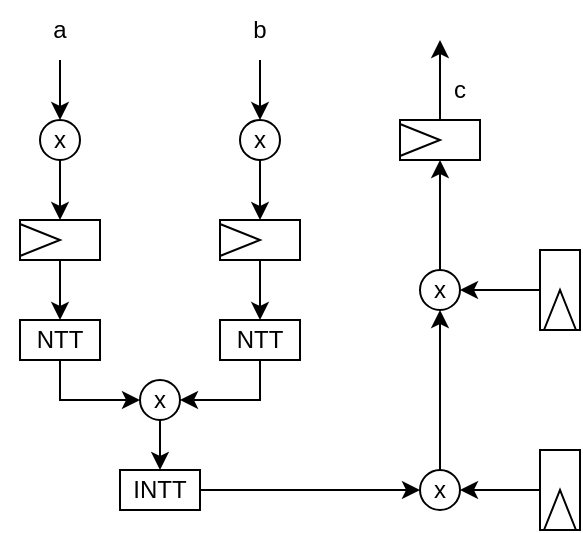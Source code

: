 <mxfile version="17.4.6" type="device" pages="5"><diagram name="Page-1" id="7e0a89b8-554c-2b80-1dc8-d5c74ca68de4"><mxGraphModel dx="1550" dy="834" grid="1" gridSize="10" guides="1" tooltips="1" connect="1" arrows="1" fold="1" page="1" pageScale="1" pageWidth="1100" pageHeight="850" background="none" math="0" shadow="0"><root><mxCell id="0"/><mxCell id="1" parent="0"/><mxCell id="208BE9p86W5LnZ5enTeW-3" value="" style="endArrow=classic;html=1;rounded=0;" edge="1" parent="1" source="208BE9p86W5LnZ5enTeW-47" target="208BE9p86W5LnZ5enTeW-4"><mxGeometry width="50" height="50" relative="1" as="geometry"><mxPoint x="270" y="200" as="sourcePoint"/><mxPoint x="270" y="240" as="targetPoint"/></mxGeometry></mxCell><mxCell id="208BE9p86W5LnZ5enTeW-4" value="x" style="ellipse;whiteSpace=wrap;html=1;aspect=fixed;" vertex="1" parent="1"><mxGeometry x="260" y="230" width="20" height="20" as="geometry"/></mxCell><mxCell id="208BE9p86W5LnZ5enTeW-5" value="" style="endArrow=classic;html=1;rounded=0;exitX=0.5;exitY=1;exitDx=0;exitDy=0;" edge="1" parent="1" source="208BE9p86W5LnZ5enTeW-4" target="208BE9p86W5LnZ5enTeW-12"><mxGeometry width="50" height="50" relative="1" as="geometry"><mxPoint x="520" y="440" as="sourcePoint"/><mxPoint x="270" y="280" as="targetPoint"/></mxGeometry></mxCell><mxCell id="208BE9p86W5LnZ5enTeW-20" style="edgeStyle=orthogonalEdgeStyle;rounded=0;orthogonalLoop=1;jettySize=auto;html=1;exitX=0.5;exitY=1;exitDx=0;exitDy=0;entryX=0;entryY=0.5;entryDx=0;entryDy=0;" edge="1" parent="1" source="208BE9p86W5LnZ5enTeW-6" target="208BE9p86W5LnZ5enTeW-19"><mxGeometry relative="1" as="geometry"/></mxCell><mxCell id="208BE9p86W5LnZ5enTeW-6" value="NTT" style="rounded=0;whiteSpace=wrap;html=1;" vertex="1" parent="1"><mxGeometry x="250" y="330" width="40" height="20" as="geometry"/></mxCell><mxCell id="208BE9p86W5LnZ5enTeW-12" value="" style="verticalLabelPosition=bottom;align=center;outlineConnect=0;dashed=0;html=1;verticalAlign=top;shape=mxgraph.pid.flow_sensors.wedge;rotation=-180;direction=south;" vertex="1" parent="1"><mxGeometry x="250" y="280" width="40" height="20" as="geometry"/></mxCell><mxCell id="208BE9p86W5LnZ5enTeW-17" value="" style="endArrow=classic;html=1;rounded=0;exitX=0;exitY=0.5;exitDx=0;exitDy=0;exitPerimeter=0;entryX=0.5;entryY=0;entryDx=0;entryDy=0;" edge="1" parent="1" source="208BE9p86W5LnZ5enTeW-12" target="208BE9p86W5LnZ5enTeW-6"><mxGeometry width="50" height="50" relative="1" as="geometry"><mxPoint x="520" y="440" as="sourcePoint"/><mxPoint x="570" y="390" as="targetPoint"/></mxGeometry></mxCell><mxCell id="208BE9p86W5LnZ5enTeW-37" value="" style="edgeStyle=orthogonalEdgeStyle;rounded=0;orthogonalLoop=1;jettySize=auto;html=1;" edge="1" parent="1" source="208BE9p86W5LnZ5enTeW-19" target="208BE9p86W5LnZ5enTeW-36"><mxGeometry relative="1" as="geometry"/></mxCell><mxCell id="208BE9p86W5LnZ5enTeW-19" value="x" style="ellipse;whiteSpace=wrap;html=1;aspect=fixed;" vertex="1" parent="1"><mxGeometry x="310" y="360" width="20" height="20" as="geometry"/></mxCell><mxCell id="208BE9p86W5LnZ5enTeW-26" style="edgeStyle=orthogonalEdgeStyle;rounded=0;orthogonalLoop=1;jettySize=auto;html=1;exitX=0.5;exitY=1;exitDx=0;exitDy=0;entryX=1;entryY=0.5;entryDx=0;entryDy=0;entryPerimeter=0;" edge="1" parent="1" source="208BE9p86W5LnZ5enTeW-21" target="208BE9p86W5LnZ5enTeW-25"><mxGeometry relative="1" as="geometry"/></mxCell><mxCell id="208BE9p86W5LnZ5enTeW-21" value="x" style="ellipse;whiteSpace=wrap;html=1;aspect=fixed;" vertex="1" parent="1"><mxGeometry x="360" y="230" width="20" height="20" as="geometry"/></mxCell><mxCell id="208BE9p86W5LnZ5enTeW-31" style="edgeStyle=orthogonalEdgeStyle;rounded=0;orthogonalLoop=1;jettySize=auto;html=1;exitX=0;exitY=0.5;exitDx=0;exitDy=0;exitPerimeter=0;entryX=0.5;entryY=0;entryDx=0;entryDy=0;" edge="1" parent="1" source="208BE9p86W5LnZ5enTeW-25" target="208BE9p86W5LnZ5enTeW-30"><mxGeometry relative="1" as="geometry"/></mxCell><mxCell id="208BE9p86W5LnZ5enTeW-25" value="" style="verticalLabelPosition=bottom;align=center;outlineConnect=0;dashed=0;html=1;verticalAlign=top;shape=mxgraph.pid.flow_sensors.wedge;rotation=-90;" vertex="1" parent="1"><mxGeometry x="360" y="270" width="20" height="40" as="geometry"/></mxCell><mxCell id="208BE9p86W5LnZ5enTeW-32" style="edgeStyle=orthogonalEdgeStyle;rounded=0;orthogonalLoop=1;jettySize=auto;html=1;exitX=0.5;exitY=1;exitDx=0;exitDy=0;entryX=1;entryY=0.5;entryDx=0;entryDy=0;" edge="1" parent="1" source="208BE9p86W5LnZ5enTeW-30" target="208BE9p86W5LnZ5enTeW-19"><mxGeometry relative="1" as="geometry"/></mxCell><mxCell id="208BE9p86W5LnZ5enTeW-30" value="NTT" style="rounded=0;whiteSpace=wrap;html=1;" vertex="1" parent="1"><mxGeometry x="350" y="330" width="40" height="20" as="geometry"/></mxCell><mxCell id="208BE9p86W5LnZ5enTeW-33" value="" style="endArrow=classic;html=1;rounded=0;entryX=0.5;entryY=0;entryDx=0;entryDy=0;" edge="1" parent="1" target="208BE9p86W5LnZ5enTeW-21"><mxGeometry width="50" height="50" relative="1" as="geometry"><mxPoint x="370" y="200" as="sourcePoint"/><mxPoint x="410" y="150" as="targetPoint"/></mxGeometry></mxCell><mxCell id="208BE9p86W5LnZ5enTeW-40" style="edgeStyle=orthogonalEdgeStyle;rounded=0;orthogonalLoop=1;jettySize=auto;html=1;exitX=1;exitY=0.5;exitDx=0;exitDy=0;entryX=0;entryY=0.5;entryDx=0;entryDy=0;" edge="1" parent="1" source="208BE9p86W5LnZ5enTeW-36" target="208BE9p86W5LnZ5enTeW-38"><mxGeometry relative="1" as="geometry"/></mxCell><mxCell id="208BE9p86W5LnZ5enTeW-36" value="INTT" style="whiteSpace=wrap;html=1;" vertex="1" parent="1"><mxGeometry x="300" y="405" width="40" height="20" as="geometry"/></mxCell><mxCell id="208BE9p86W5LnZ5enTeW-42" value="" style="edgeStyle=orthogonalEdgeStyle;rounded=0;orthogonalLoop=1;jettySize=auto;html=1;" edge="1" parent="1" source="208BE9p86W5LnZ5enTeW-38" target="208BE9p86W5LnZ5enTeW-41"><mxGeometry relative="1" as="geometry"/></mxCell><mxCell id="208BE9p86W5LnZ5enTeW-38" value="x" style="ellipse;whiteSpace=wrap;html=1;aspect=fixed;" vertex="1" parent="1"><mxGeometry x="450" y="405" width="20" height="20" as="geometry"/></mxCell><mxCell id="208BE9p86W5LnZ5enTeW-44" style="edgeStyle=orthogonalEdgeStyle;rounded=0;orthogonalLoop=1;jettySize=auto;html=1;exitX=0.5;exitY=0;exitDx=0;exitDy=0;entryX=0;entryY=0.5;entryDx=0;entryDy=0;entryPerimeter=0;" edge="1" parent="1" source="208BE9p86W5LnZ5enTeW-41" target="208BE9p86W5LnZ5enTeW-43"><mxGeometry relative="1" as="geometry"/></mxCell><mxCell id="208BE9p86W5LnZ5enTeW-41" value="x" style="ellipse;whiteSpace=wrap;html=1;aspect=fixed;" vertex="1" parent="1"><mxGeometry x="450" y="305" width="20" height="20" as="geometry"/></mxCell><mxCell id="208BE9p86W5LnZ5enTeW-43" value="" style="verticalLabelPosition=bottom;align=center;outlineConnect=0;dashed=0;html=1;verticalAlign=top;shape=mxgraph.pid.flow_sensors.wedge;rotation=-90;" vertex="1" parent="1"><mxGeometry x="450" y="220" width="20" height="40" as="geometry"/></mxCell><mxCell id="208BE9p86W5LnZ5enTeW-45" value="" style="endArrow=classic;html=1;rounded=0;exitX=1;exitY=0.5;exitDx=0;exitDy=0;exitPerimeter=0;" edge="1" parent="1" source="208BE9p86W5LnZ5enTeW-43"><mxGeometry width="50" height="50" relative="1" as="geometry"><mxPoint x="500" y="440" as="sourcePoint"/><mxPoint x="460" y="190" as="targetPoint"/></mxGeometry></mxCell><mxCell id="208BE9p86W5LnZ5enTeW-46" value="c" style="text;html=1;strokeColor=none;fillColor=none;align=center;verticalAlign=middle;whiteSpace=wrap;rounded=0;" vertex="1" parent="1"><mxGeometry x="440" y="200" width="60" height="30" as="geometry"/></mxCell><mxCell id="208BE9p86W5LnZ5enTeW-47" value="a" style="text;html=1;strokeColor=none;fillColor=none;align=center;verticalAlign=middle;whiteSpace=wrap;rounded=0;" vertex="1" parent="1"><mxGeometry x="240" y="170" width="60" height="30" as="geometry"/></mxCell><mxCell id="208BE9p86W5LnZ5enTeW-48" value="b" style="text;html=1;strokeColor=none;fillColor=none;align=center;verticalAlign=middle;whiteSpace=wrap;rounded=0;" vertex="1" parent="1"><mxGeometry x="340" y="170" width="60" height="30" as="geometry"/></mxCell><mxCell id="208BE9p86W5LnZ5enTeW-52" style="edgeStyle=orthogonalEdgeStyle;rounded=0;orthogonalLoop=1;jettySize=auto;html=1;exitX=1;exitY=0.5;exitDx=0;exitDy=0;exitPerimeter=0;entryX=1;entryY=0.5;entryDx=0;entryDy=0;" edge="1" parent="1" source="208BE9p86W5LnZ5enTeW-49" target="208BE9p86W5LnZ5enTeW-41"><mxGeometry relative="1" as="geometry"/></mxCell><mxCell id="208BE9p86W5LnZ5enTeW-49" value="" style="verticalLabelPosition=bottom;align=center;outlineConnect=0;dashed=0;html=1;verticalAlign=top;shape=mxgraph.pid.flow_sensors.wedge;rotation=-180;" vertex="1" parent="1"><mxGeometry x="510" y="295" width="20" height="40" as="geometry"/></mxCell><mxCell id="208BE9p86W5LnZ5enTeW-51" style="edgeStyle=orthogonalEdgeStyle;rounded=0;orthogonalLoop=1;jettySize=auto;html=1;exitX=1;exitY=0.5;exitDx=0;exitDy=0;exitPerimeter=0;entryX=1;entryY=0.5;entryDx=0;entryDy=0;" edge="1" parent="1" source="208BE9p86W5LnZ5enTeW-50" target="208BE9p86W5LnZ5enTeW-38"><mxGeometry relative="1" as="geometry"/></mxCell><mxCell id="208BE9p86W5LnZ5enTeW-50" value="" style="verticalLabelPosition=bottom;align=center;outlineConnect=0;dashed=0;html=1;verticalAlign=top;shape=mxgraph.pid.flow_sensors.wedge;rotation=-180;" vertex="1" parent="1"><mxGeometry x="510" y="395" width="20" height="40" as="geometry"/></mxCell></root></mxGraphModel></diagram><diagram id="SvrHNAYDmCkE8ZeYOK93" name="Page-2"><mxGraphModel dx="738" dy="397" grid="1" gridSize="10" guides="1" tooltips="1" connect="1" arrows="1" fold="1" page="1" pageScale="1" pageWidth="850" pageHeight="1100" math="0" shadow="0"><root><mxCell id="0"/><mxCell id="1" parent="0"/><mxCell id="sQjLY-YhPIPykZvNCRQN-13" style="edgeStyle=orthogonalEdgeStyle;rounded=0;orthogonalLoop=1;jettySize=auto;html=1;exitX=0.5;exitY=0;exitDx=0;exitDy=0;exitPerimeter=0;entryX=0;entryY=0.5;entryDx=0;entryDy=0;" edge="1" parent="1" source="sQjLY-YhPIPykZvNCRQN-1" target="sQjLY-YhPIPykZvNCRQN-5"><mxGeometry relative="1" as="geometry"/></mxCell><mxCell id="sQjLY-YhPIPykZvNCRQN-1" value="" style="verticalLabelPosition=bottom;align=center;outlineConnect=0;dashed=0;html=1;verticalAlign=top;shape=mxgraph.pid.flow_sensors.wedge;rotation=-180;" vertex="1" parent="1"><mxGeometry x="390" y="270" width="20" height="40" as="geometry"/></mxCell><mxCell id="sQjLY-YhPIPykZvNCRQN-17" style="edgeStyle=orthogonalEdgeStyle;rounded=0;orthogonalLoop=1;jettySize=auto;html=1;exitX=1;exitY=0.5;exitDx=0;exitDy=0;exitPerimeter=0;" edge="1" parent="1" source="sQjLY-YhPIPykZvNCRQN-2" target="sQjLY-YhPIPykZvNCRQN-15"><mxGeometry relative="1" as="geometry"/></mxCell><mxCell id="sQjLY-YhPIPykZvNCRQN-30" style="edgeStyle=orthogonalEdgeStyle;rounded=0;orthogonalLoop=1;jettySize=auto;html=1;exitX=1;exitY=0.5;exitDx=0;exitDy=0;exitPerimeter=0;entryX=0.75;entryY=1;entryDx=0;entryDy=0;" edge="1" parent="1" source="sQjLY-YhPIPykZvNCRQN-2" target="sQjLY-YhPIPykZvNCRQN-21"><mxGeometry relative="1" as="geometry"><Array as="points"><mxPoint x="490" y="400"/><mxPoint x="490" y="370"/><mxPoint x="410" y="370"/><mxPoint x="410" y="383"/></Array></mxGeometry></mxCell><mxCell id="sQjLY-YhPIPykZvNCRQN-2" value="" style="verticalLabelPosition=bottom;align=center;outlineConnect=0;dashed=0;html=1;verticalAlign=top;shape=mxgraph.pid.flow_sensors.wedge;rotation=-180;" vertex="1" parent="1"><mxGeometry x="500" y="380" width="20" height="40" as="geometry"/></mxCell><mxCell id="sQjLY-YhPIPykZvNCRQN-3" value="" style="verticalLabelPosition=bottom;align=center;outlineConnect=0;dashed=0;html=1;verticalAlign=top;shape=mxgraph.pid.flow_sensors.wedge;rotation=-180;" vertex="1" parent="1"><mxGeometry x="300" y="310" width="20" height="40" as="geometry"/></mxCell><mxCell id="sQjLY-YhPIPykZvNCRQN-14" style="edgeStyle=orthogonalEdgeStyle;rounded=0;orthogonalLoop=1;jettySize=auto;html=1;exitX=0.5;exitY=0;exitDx=0;exitDy=0;exitPerimeter=0;entryX=1;entryY=0.5;entryDx=0;entryDy=0;" edge="1" parent="1" source="sQjLY-YhPIPykZvNCRQN-4" target="sQjLY-YhPIPykZvNCRQN-5"><mxGeometry relative="1" as="geometry"/></mxCell><mxCell id="sQjLY-YhPIPykZvNCRQN-4" value="" style="verticalLabelPosition=bottom;align=center;outlineConnect=0;dashed=0;html=1;verticalAlign=top;shape=mxgraph.pid.flow_sensors.wedge;rotation=-180;" vertex="1" parent="1"><mxGeometry x="460" y="270" width="20" height="40" as="geometry"/></mxCell><mxCell id="sQjLY-YhPIPykZvNCRQN-16" style="edgeStyle=orthogonalEdgeStyle;rounded=0;orthogonalLoop=1;jettySize=auto;html=1;exitX=0.5;exitY=1;exitDx=0;exitDy=0;" edge="1" parent="1" source="sQjLY-YhPIPykZvNCRQN-5" target="sQjLY-YhPIPykZvNCRQN-15"><mxGeometry relative="1" as="geometry"/></mxCell><mxCell id="sQjLY-YhPIPykZvNCRQN-32" style="edgeStyle=orthogonalEdgeStyle;rounded=0;orthogonalLoop=1;jettySize=auto;html=1;exitX=0.5;exitY=1;exitDx=0;exitDy=0;entryX=0.5;entryY=1;entryDx=0;entryDy=0;" edge="1" parent="1" source="sQjLY-YhPIPykZvNCRQN-5" target="sQjLY-YhPIPykZvNCRQN-6"><mxGeometry relative="1" as="geometry"><Array as="points"><mxPoint x="435" y="380"/><mxPoint x="470" y="380"/><mxPoint x="470" y="460"/><mxPoint x="310" y="460"/></Array></mxGeometry></mxCell><mxCell id="sQjLY-YhPIPykZvNCRQN-5" value="+" style="ellipse;whiteSpace=wrap;html=1;aspect=fixed;" vertex="1" parent="1"><mxGeometry x="425" y="340" width="20" height="20" as="geometry"/></mxCell><mxCell id="sQjLY-YhPIPykZvNCRQN-10" style="edgeStyle=orthogonalEdgeStyle;rounded=0;orthogonalLoop=1;jettySize=auto;html=1;exitX=0.5;exitY=0;exitDx=0;exitDy=0;entryX=0.5;entryY=0;entryDx=0;entryDy=0;entryPerimeter=0;" edge="1" parent="1" source="sQjLY-YhPIPykZvNCRQN-6" target="sQjLY-YhPIPykZvNCRQN-3"><mxGeometry relative="1" as="geometry"/></mxCell><mxCell id="sQjLY-YhPIPykZvNCRQN-6" value="-" style="ellipse;whiteSpace=wrap;html=1;aspect=fixed;" vertex="1" parent="1"><mxGeometry x="300" y="390" width="20" height="20" as="geometry"/></mxCell><mxCell id="sQjLY-YhPIPykZvNCRQN-11" value="" style="endArrow=classic;html=1;rounded=0;" edge="1" parent="1" source="sQjLY-YhPIPykZvNCRQN-26" target="sQjLY-YhPIPykZvNCRQN-1"><mxGeometry width="50" height="50" relative="1" as="geometry"><mxPoint x="400" y="240" as="sourcePoint"/><mxPoint x="425" y="200" as="targetPoint"/></mxGeometry></mxCell><mxCell id="sQjLY-YhPIPykZvNCRQN-12" value="" style="endArrow=classic;html=1;rounded=0;" edge="1" parent="1" source="sQjLY-YhPIPykZvNCRQN-25" target="sQjLY-YhPIPykZvNCRQN-4"><mxGeometry width="50" height="50" relative="1" as="geometry"><mxPoint x="470" y="240" as="sourcePoint"/><mxPoint x="400" y="280" as="targetPoint"/></mxGeometry></mxCell><mxCell id="sQjLY-YhPIPykZvNCRQN-28" style="edgeStyle=orthogonalEdgeStyle;rounded=0;orthogonalLoop=1;jettySize=auto;html=1;exitX=0.5;exitY=1;exitDx=0;exitDy=0;entryX=0;entryY=0.5;entryDx=0;entryDy=0;" edge="1" parent="1" source="sQjLY-YhPIPykZvNCRQN-15" target="sQjLY-YhPIPykZvNCRQN-21"><mxGeometry relative="1" as="geometry"><Array as="points"><mxPoint x="435" y="450"/><mxPoint x="355" y="450"/></Array></mxGeometry></mxCell><mxCell id="sQjLY-YhPIPykZvNCRQN-15" value="&amp;lt;=" style="rounded=0;whiteSpace=wrap;html=1;" vertex="1" parent="1"><mxGeometry x="420" y="390" width="30" height="20" as="geometry"/></mxCell><mxCell id="sQjLY-YhPIPykZvNCRQN-23" style="edgeStyle=orthogonalEdgeStyle;rounded=0;orthogonalLoop=1;jettySize=auto;html=1;exitX=0.5;exitY=0;exitDx=0;exitDy=0;entryX=1;entryY=0.5;entryDx=0;entryDy=0;" edge="1" parent="1" source="sQjLY-YhPIPykZvNCRQN-21" target="sQjLY-YhPIPykZvNCRQN-6"><mxGeometry relative="1" as="geometry"/></mxCell><mxCell id="sQjLY-YhPIPykZvNCRQN-21" value="" style="shape=trapezoid;perimeter=trapezoidPerimeter;whiteSpace=wrap;html=1;fixedSize=1;rotation=-90;" vertex="1" parent="1"><mxGeometry x="320" y="390" width="70" height="20" as="geometry"/></mxCell><mxCell id="sQjLY-YhPIPykZvNCRQN-24" value="0" style="text;html=1;align=center;verticalAlign=middle;resizable=0;points=[];autosize=1;strokeColor=none;fillColor=none;" vertex="1" parent="1"><mxGeometry x="380" y="400" width="20" height="20" as="geometry"/></mxCell><mxCell id="sQjLY-YhPIPykZvNCRQN-25" value="b" style="text;html=1;strokeColor=none;fillColor=none;align=center;verticalAlign=middle;whiteSpace=wrap;rounded=0;" vertex="1" parent="1"><mxGeometry x="440" y="210" width="60" height="30" as="geometry"/></mxCell><mxCell id="sQjLY-YhPIPykZvNCRQN-26" value="a" style="text;html=1;strokeColor=none;fillColor=none;align=center;verticalAlign=middle;whiteSpace=wrap;rounded=0;" vertex="1" parent="1"><mxGeometry x="370" y="210" width="60" height="30" as="geometry"/></mxCell><mxCell id="sQjLY-YhPIPykZvNCRQN-31" value="" style="endArrow=classic;html=1;rounded=0;" edge="1" parent="1"><mxGeometry width="50" height="50" relative="1" as="geometry"><mxPoint x="402" y="417" as="sourcePoint"/><mxPoint x="365" y="417" as="targetPoint"/></mxGeometry></mxCell><mxCell id="sQjLY-YhPIPykZvNCRQN-33" value="" style="endArrow=classic;html=1;rounded=0;" edge="1" parent="1" source="sQjLY-YhPIPykZvNCRQN-3"><mxGeometry width="50" height="50" relative="1" as="geometry"><mxPoint x="300" y="300" as="sourcePoint"/><mxPoint x="310" y="280" as="targetPoint"/></mxGeometry></mxCell><mxCell id="sQjLY-YhPIPykZvNCRQN-34" value="c" style="text;html=1;strokeColor=none;fillColor=none;align=center;verticalAlign=middle;whiteSpace=wrap;rounded=0;" vertex="1" parent="1"><mxGeometry x="310" y="290" width="15" height="10" as="geometry"/></mxCell></root></mxGraphModel></diagram><diagram id="tTgpNln9gx0LVcOWLpsU" name="Page-3"><mxGraphModel dx="1550" dy="834" grid="1" gridSize="10" guides="1" tooltips="1" connect="1" arrows="1" fold="1" page="1" pageScale="1" pageWidth="850" pageHeight="1100" math="0" shadow="0"><root><mxCell id="0"/><mxCell id="1" parent="0"/><mxCell id="Xfrer9ZAQ-Rg5-43QjW0-2" style="edgeStyle=orthogonalEdgeStyle;rounded=0;orthogonalLoop=1;jettySize=auto;html=1;exitX=0.5;exitY=0;exitDx=0;exitDy=0;exitPerimeter=0;entryX=0.25;entryY=1;entryDx=0;entryDy=0;" edge="1" parent="1" source="RoxGC0UShX-x27uiM-3A-2" target="Xfrer9ZAQ-Rg5-43QjW0-1"><mxGeometry relative="1" as="geometry"/></mxCell><mxCell id="RoxGC0UShX-x27uiM-3A-2" value="" style="verticalLabelPosition=bottom;align=center;outlineConnect=0;dashed=0;html=1;verticalAlign=top;shape=mxgraph.pid.flow_sensors.wedge;rotation=-180;" vertex="1" parent="1"><mxGeometry x="520" y="340" width="20" height="40" as="geometry"/></mxCell><mxCell id="Xfrer9ZAQ-Rg5-43QjW0-10" style="edgeStyle=orthogonalEdgeStyle;rounded=0;orthogonalLoop=1;jettySize=auto;html=1;exitX=0.5;exitY=0;exitDx=0;exitDy=0;exitPerimeter=0;entryX=0;entryY=0.5;entryDx=0;entryDy=0;" edge="1" parent="1" source="RoxGC0UShX-x27uiM-3A-3" target="RoxGC0UShX-x27uiM-3A-6"><mxGeometry relative="1" as="geometry"/></mxCell><mxCell id="Xfrer9ZAQ-Rg5-43QjW0-11" style="edgeStyle=orthogonalEdgeStyle;rounded=0;orthogonalLoop=1;jettySize=auto;html=1;exitX=0.5;exitY=0;exitDx=0;exitDy=0;exitPerimeter=0;entryX=0.5;entryY=0;entryDx=0;entryDy=0;" edge="1" parent="1" source="RoxGC0UShX-x27uiM-3A-3" target="RoxGC0UShX-x27uiM-3A-8"><mxGeometry relative="1" as="geometry"/></mxCell><mxCell id="RoxGC0UShX-x27uiM-3A-3" value="" style="verticalLabelPosition=bottom;align=center;outlineConnect=0;dashed=0;html=1;verticalAlign=top;shape=mxgraph.pid.flow_sensors.wedge;rotation=-180;" vertex="1" parent="1"><mxGeometry x="370" y="340" width="20" height="40" as="geometry"/></mxCell><mxCell id="Xfrer9ZAQ-Rg5-43QjW0-12" style="edgeStyle=orthogonalEdgeStyle;rounded=0;orthogonalLoop=1;jettySize=auto;html=1;exitX=0.5;exitY=0;exitDx=0;exitDy=0;exitPerimeter=0;entryX=1;entryY=0.5;entryDx=0;entryDy=0;" edge="1" parent="1" source="RoxGC0UShX-x27uiM-3A-4" target="RoxGC0UShX-x27uiM-3A-6"><mxGeometry relative="1" as="geometry"/></mxCell><mxCell id="Xfrer9ZAQ-Rg5-43QjW0-13" style="edgeStyle=orthogonalEdgeStyle;rounded=0;orthogonalLoop=1;jettySize=auto;html=1;exitX=0.5;exitY=0;exitDx=0;exitDy=0;exitPerimeter=0;entryX=0;entryY=0.5;entryDx=0;entryDy=0;" edge="1" parent="1" source="RoxGC0UShX-x27uiM-3A-4" target="RoxGC0UShX-x27uiM-3A-8"><mxGeometry relative="1" as="geometry"><Array as="points"><mxPoint x="460" y="450"/></Array></mxGeometry></mxCell><mxCell id="RoxGC0UShX-x27uiM-3A-4" value="" style="verticalLabelPosition=bottom;align=center;outlineConnect=0;dashed=0;html=1;verticalAlign=top;shape=mxgraph.pid.flow_sensors.wedge;rotation=-180;" vertex="1" parent="1"><mxGeometry x="450" y="340" width="20" height="40" as="geometry"/></mxCell><mxCell id="RoxGC0UShX-x27uiM-3A-5" value="" style="verticalLabelPosition=bottom;align=center;outlineConnect=0;dashed=0;html=1;verticalAlign=top;shape=mxgraph.pid.flow_sensors.wedge;rotation=-180;" vertex="1" parent="1"><mxGeometry x="290" y="400" width="20" height="40" as="geometry"/></mxCell><mxCell id="Xfrer9ZAQ-Rg5-43QjW0-9" style="edgeStyle=orthogonalEdgeStyle;rounded=0;orthogonalLoop=1;jettySize=auto;html=1;exitX=0.5;exitY=1;exitDx=0;exitDy=0;entryX=1;entryY=0.5;entryDx=0;entryDy=0;" edge="1" parent="1" source="RoxGC0UShX-x27uiM-3A-6" target="Xfrer9ZAQ-Rg5-43QjW0-7"><mxGeometry relative="1" as="geometry"><Array as="points"><mxPoint x="420" y="475"/></Array></mxGeometry></mxCell><mxCell id="RoxGC0UShX-x27uiM-3A-6" value="-" style="ellipse;whiteSpace=wrap;html=1;aspect=fixed;" vertex="1" parent="1"><mxGeometry x="410" y="440" width="20" height="20" as="geometry"/></mxCell><mxCell id="Xfrer9ZAQ-Rg5-43QjW0-3" style="edgeStyle=orthogonalEdgeStyle;rounded=0;orthogonalLoop=1;jettySize=auto;html=1;exitX=1;exitY=0.5;exitDx=0;exitDy=0;entryX=1;entryY=0.5;entryDx=0;entryDy=0;" edge="1" parent="1" source="RoxGC0UShX-x27uiM-3A-8" target="Xfrer9ZAQ-Rg5-43QjW0-1"><mxGeometry relative="1" as="geometry"><mxPoint x="540" y="450" as="targetPoint"/><Array as="points"><mxPoint x="533" y="450"/><mxPoint x="533" y="500"/><mxPoint x="575" y="500"/></Array></mxGeometry></mxCell><mxCell id="RoxGC0UShX-x27uiM-3A-8" value="&lt;div&gt;&amp;gt;=&lt;/div&gt;" style="rounded=0;whiteSpace=wrap;html=1;" vertex="1" parent="1"><mxGeometry x="480" y="435" width="30" height="30" as="geometry"/></mxCell><mxCell id="Xfrer9ZAQ-Rg5-43QjW0-8" style="edgeStyle=orthogonalEdgeStyle;rounded=0;orthogonalLoop=1;jettySize=auto;html=1;exitX=0.5;exitY=0;exitDx=0;exitDy=0;entryX=0.5;entryY=1;entryDx=0;entryDy=0;" edge="1" parent="1" source="Xfrer9ZAQ-Rg5-43QjW0-1" target="Xfrer9ZAQ-Rg5-43QjW0-7"><mxGeometry relative="1" as="geometry"/></mxCell><mxCell id="Xfrer9ZAQ-Rg5-43QjW0-1" value="" style="shape=trapezoid;perimeter=trapezoidPerimeter;whiteSpace=wrap;html=1;fixedSize=1;rotation=-90;direction=west;" vertex="1" parent="1"><mxGeometry x="540" y="435" width="70" height="20" as="geometry"/></mxCell><mxCell id="Xfrer9ZAQ-Rg5-43QjW0-4" value="" style="endArrow=classic;html=1;rounded=0;entryX=0.75;entryY=1;entryDx=0;entryDy=0;" edge="1" parent="1" target="Xfrer9ZAQ-Rg5-43QjW0-1"><mxGeometry width="50" height="50" relative="1" as="geometry"><mxPoint x="540" y="463" as="sourcePoint"/><mxPoint x="450" y="420" as="targetPoint"/></mxGeometry></mxCell><mxCell id="Xfrer9ZAQ-Rg5-43QjW0-5" value="0" style="text;html=1;strokeColor=none;fillColor=none;align=center;verticalAlign=middle;whiteSpace=wrap;rounded=0;" vertex="1" parent="1"><mxGeometry x="550" y="465" width="10" height="15" as="geometry"/></mxCell><mxCell id="Xfrer9ZAQ-Rg5-43QjW0-14" style="edgeStyle=orthogonalEdgeStyle;rounded=0;orthogonalLoop=1;jettySize=auto;html=1;exitX=0.5;exitY=0;exitDx=0;exitDy=0;" edge="1" parent="1" source="Xfrer9ZAQ-Rg5-43QjW0-7" target="RoxGC0UShX-x27uiM-3A-5"><mxGeometry relative="1" as="geometry"/></mxCell><mxCell id="Xfrer9ZAQ-Rg5-43QjW0-7" value="+" style="ellipse;whiteSpace=wrap;html=1;aspect=fixed;" vertex="1" parent="1"><mxGeometry x="290" y="465" width="20" height="20" as="geometry"/></mxCell><mxCell id="Xfrer9ZAQ-Rg5-43QjW0-15" value="" style="endArrow=classic;html=1;rounded=0;" edge="1" parent="1" source="RoxGC0UShX-x27uiM-3A-5"><mxGeometry width="50" height="50" relative="1" as="geometry"><mxPoint x="400" y="280" as="sourcePoint"/><mxPoint x="300" y="360" as="targetPoint"/></mxGeometry></mxCell><mxCell id="Xfrer9ZAQ-Rg5-43QjW0-16" value="" style="endArrow=classic;html=1;rounded=0;" edge="1" parent="1" target="RoxGC0UShX-x27uiM-3A-2"><mxGeometry width="50" height="50" relative="1" as="geometry"><mxPoint x="530" y="300" as="sourcePoint"/><mxPoint x="540" y="280" as="targetPoint"/></mxGeometry></mxCell><mxCell id="Xfrer9ZAQ-Rg5-43QjW0-17" value="" style="endArrow=classic;html=1;rounded=0;" edge="1" parent="1" target="RoxGC0UShX-x27uiM-3A-4"><mxGeometry width="50" height="50" relative="1" as="geometry"><mxPoint x="460" y="300" as="sourcePoint"/><mxPoint x="490" y="270" as="targetPoint"/></mxGeometry></mxCell><mxCell id="Xfrer9ZAQ-Rg5-43QjW0-18" value="" style="endArrow=classic;html=1;rounded=0;" edge="1" parent="1" target="RoxGC0UShX-x27uiM-3A-3"><mxGeometry width="50" height="50" relative="1" as="geometry"><mxPoint x="380" y="300" as="sourcePoint"/><mxPoint x="450" y="180" as="targetPoint"/></mxGeometry></mxCell><mxCell id="Xfrer9ZAQ-Rg5-43QjW0-19" value="q" style="text;html=1;strokeColor=none;fillColor=none;align=center;verticalAlign=middle;whiteSpace=wrap;rounded=0;" vertex="1" parent="1"><mxGeometry x="510" y="310" width="60" height="30" as="geometry"/></mxCell><mxCell id="Xfrer9ZAQ-Rg5-43QjW0-20" value="a" style="text;html=1;strokeColor=none;fillColor=none;align=center;verticalAlign=middle;whiteSpace=wrap;rounded=0;rotation=0;" vertex="1" parent="1"><mxGeometry x="390" y="320" width="10" height="10" as="geometry"/></mxCell><mxCell id="Xfrer9ZAQ-Rg5-43QjW0-21" value="b" style="text;html=1;align=center;verticalAlign=middle;resizable=0;points=[];autosize=1;strokeColor=none;fillColor=none;" vertex="1" parent="1"><mxGeometry x="460" y="315" width="20" height="20" as="geometry"/></mxCell><mxCell id="Xfrer9ZAQ-Rg5-43QjW0-22" value="c" style="text;html=1;align=center;verticalAlign=middle;resizable=0;points=[];autosize=1;strokeColor=none;fillColor=none;" vertex="1" parent="1"><mxGeometry x="300" y="380" width="20" height="20" as="geometry"/></mxCell></root></mxGraphModel></diagram><diagram id="6ZtUsWU2-SZqwefaxrH5" name="Page-4"><mxGraphModel dx="1550" dy="868" grid="1" gridSize="10" guides="1" tooltips="1" connect="1" arrows="1" fold="1" page="1" pageScale="1" pageWidth="850" pageHeight="1100" math="0" shadow="0"><root><mxCell id="0"/><mxCell id="1" parent="0"/><mxCell id="Ri306T0vltqgz4Z85mkZ-1" value="" style="verticalLabelPosition=bottom;align=center;outlineConnect=0;dashed=0;html=1;verticalAlign=top;shape=mxgraph.pid.flow_sensors.wedge;rotation=-180;" vertex="1" parent="1"><mxGeometry x="440" y="408" width="20" height="40" as="geometry"/></mxCell><mxCell id="Ri306T0vltqgz4Z85mkZ-10" style="edgeStyle=orthogonalEdgeStyle;rounded=0;orthogonalLoop=1;jettySize=auto;html=1;exitX=0.5;exitY=0;exitDx=0;exitDy=0;exitPerimeter=0;entryX=0.25;entryY=1;entryDx=0;entryDy=0;" edge="1" parent="1" source="Ri306T0vltqgz4Z85mkZ-2" target="Ri306T0vltqgz4Z85mkZ-9"><mxGeometry relative="1" as="geometry"/></mxCell><mxCell id="Ri306T0vltqgz4Z85mkZ-2" value="" style="verticalLabelPosition=bottom;align=center;outlineConnect=0;dashed=0;html=1;verticalAlign=top;shape=mxgraph.pid.flow_sensors.wedge;rotation=-180;" vertex="1" parent="1"><mxGeometry x="330" y="340" width="20" height="40" as="geometry"/></mxCell><mxCell id="Ri306T0vltqgz4Z85mkZ-6" style="edgeStyle=orthogonalEdgeStyle;rounded=0;orthogonalLoop=1;jettySize=auto;html=1;exitX=0.5;exitY=0;exitDx=0;exitDy=0;exitPerimeter=0;" edge="1" parent="1" source="Ri306T0vltqgz4Z85mkZ-3" target="Ri306T0vltqgz4Z85mkZ-5"><mxGeometry relative="1" as="geometry"/></mxCell><mxCell id="Ri306T0vltqgz4Z85mkZ-3" value="" style="verticalLabelPosition=bottom;align=center;outlineConnect=0;dashed=0;html=1;verticalAlign=top;shape=mxgraph.pid.flow_sensors.wedge;rotation=-180;" vertex="1" parent="1"><mxGeometry x="280" y="340" width="20" height="40" as="geometry"/></mxCell><mxCell id="Ri306T0vltqgz4Z85mkZ-11" style="edgeStyle=orthogonalEdgeStyle;rounded=0;orthogonalLoop=1;jettySize=auto;html=1;exitX=0.5;exitY=1;exitDx=0;exitDy=0;entryX=1;entryY=0.5;entryDx=0;entryDy=0;" edge="1" parent="1" source="Ri306T0vltqgz4Z85mkZ-5" target="Ri306T0vltqgz4Z85mkZ-9"><mxGeometry relative="1" as="geometry"><mxPoint x="370" y="440" as="targetPoint"/><Array as="points"><mxPoint x="290" y="480"/><mxPoint x="385" y="480"/></Array></mxGeometry></mxCell><mxCell id="Ri306T0vltqgz4Z85mkZ-5" value="==" style="rounded=0;whiteSpace=wrap;html=1;" vertex="1" parent="1"><mxGeometry x="275" y="410" width="30" height="30" as="geometry"/></mxCell><mxCell id="Ri306T0vltqgz4Z85mkZ-7" value="" style="endArrow=classic;html=1;rounded=0;entryX=0;entryY=0.5;entryDx=0;entryDy=0;" edge="1" parent="1" target="Ri306T0vltqgz4Z85mkZ-5"><mxGeometry width="50" height="50" relative="1" as="geometry"><mxPoint x="240" y="425" as="sourcePoint"/><mxPoint x="280" y="420" as="targetPoint"/></mxGeometry></mxCell><mxCell id="Ri306T0vltqgz4Z85mkZ-8" value="1" style="text;html=1;align=center;verticalAlign=middle;resizable=0;points=[];autosize=1;strokeColor=none;fillColor=none;" vertex="1" parent="1"><mxGeometry x="250" y="430" width="20" height="20" as="geometry"/></mxCell><mxCell id="Ri306T0vltqgz4Z85mkZ-13" style="edgeStyle=orthogonalEdgeStyle;rounded=0;orthogonalLoop=1;jettySize=auto;html=1;exitX=0.5;exitY=0;exitDx=0;exitDy=0;entryX=1;entryY=0.5;entryDx=0;entryDy=0;entryPerimeter=0;" edge="1" parent="1" source="Ri306T0vltqgz4Z85mkZ-9" target="Ri306T0vltqgz4Z85mkZ-1"><mxGeometry relative="1" as="geometry"/></mxCell><mxCell id="Ri306T0vltqgz4Z85mkZ-9" value="" style="shape=trapezoid;perimeter=trapezoidPerimeter;whiteSpace=wrap;html=1;fixedSize=1;rotation=90;" vertex="1" parent="1"><mxGeometry x="350" y="418" width="70" height="20" as="geometry"/></mxCell><mxCell id="Ri306T0vltqgz4Z85mkZ-12" value="" style="endArrow=classic;html=1;rounded=0;entryX=0.671;entryY=1;entryDx=0;entryDy=0;entryPerimeter=0;" edge="1" parent="1" target="Ri306T0vltqgz4Z85mkZ-9"><mxGeometry width="50" height="50" relative="1" as="geometry"><mxPoint x="340" y="440" as="sourcePoint"/><mxPoint x="450" y="420" as="targetPoint"/></mxGeometry></mxCell><mxCell id="Ri306T0vltqgz4Z85mkZ-14" value="" style="endArrow=classic;html=1;rounded=0;exitX=0;exitY=0.5;exitDx=0;exitDy=0;exitPerimeter=0;" edge="1" parent="1" source="Ri306T0vltqgz4Z85mkZ-1"><mxGeometry width="50" height="50" relative="1" as="geometry"><mxPoint x="400" y="470" as="sourcePoint"/><mxPoint x="500" y="428" as="targetPoint"/></mxGeometry></mxCell><mxCell id="Ri306T0vltqgz4Z85mkZ-15" value="c" style="text;html=1;strokeColor=none;fillColor=none;align=center;verticalAlign=middle;whiteSpace=wrap;rounded=0;" vertex="1" parent="1"><mxGeometry x="460" y="418" width="20" height="10" as="geometry"/></mxCell><mxCell id="Ri306T0vltqgz4Z85mkZ-16" value="0" style="text;html=1;strokeColor=none;fillColor=none;align=center;verticalAlign=middle;whiteSpace=wrap;rounded=0;" vertex="1" parent="1"><mxGeometry x="340" y="438" width="30" height="30" as="geometry"/></mxCell></root></mxGraphModel></diagram><diagram id="enAj0QZVLZEKI-Qc4thF" name="Page-5"><mxGraphModel dx="620" dy="334" grid="1" gridSize="10" guides="1" tooltips="1" connect="1" arrows="1" fold="1" page="1" pageScale="1" pageWidth="850" pageHeight="1100" math="0" shadow="0"><root><mxCell id="0"/><mxCell id="1" parent="0"/><mxCell id="s8K22FSthTYZ3pbvTywt-31" style="edgeStyle=orthogonalEdgeStyle;rounded=0;orthogonalLoop=1;jettySize=auto;html=1;exitX=0;exitY=0.5;exitDx=0;exitDy=0;exitPerimeter=0;" edge="1" parent="1" source="s8K22FSthTYZ3pbvTywt-1"><mxGeometry relative="1" as="geometry"><mxPoint x="700" y="420.111" as="targetPoint"/></mxGeometry></mxCell><mxCell id="s8K22FSthTYZ3pbvTywt-1" value="" style="verticalLabelPosition=bottom;align=center;outlineConnect=0;dashed=0;html=1;verticalAlign=top;shape=mxgraph.pid.flow_sensors.wedge;rotation=-180;" vertex="1" parent="1"><mxGeometry x="640" y="400" width="20" height="40" as="geometry"/></mxCell><mxCell id="s8K22FSthTYZ3pbvTywt-24" style="edgeStyle=orthogonalEdgeStyle;rounded=0;orthogonalLoop=1;jettySize=auto;html=1;exitX=0.5;exitY=0;exitDx=0;exitDy=0;exitPerimeter=0;entryX=0.5;entryY=0;entryDx=0;entryDy=0;" edge="1" parent="1" source="s8K22FSthTYZ3pbvTywt-2" target="s8K22FSthTYZ3pbvTywt-13"><mxGeometry relative="1" as="geometry"/></mxCell><mxCell id="s8K22FSthTYZ3pbvTywt-2" value="" style="verticalLabelPosition=bottom;align=center;outlineConnect=0;dashed=0;html=1;verticalAlign=top;shape=mxgraph.pid.flow_sensors.wedge;rotation=-180;" vertex="1" parent="1"><mxGeometry x="485" y="340" width="20" height="40" as="geometry"/></mxCell><mxCell id="s8K22FSthTYZ3pbvTywt-17" style="edgeStyle=orthogonalEdgeStyle;rounded=0;orthogonalLoop=1;jettySize=auto;html=1;exitX=0.5;exitY=0;exitDx=0;exitDy=0;exitPerimeter=0;entryX=0;entryY=0.5;entryDx=0;entryDy=0;" edge="1" parent="1" source="s8K22FSthTYZ3pbvTywt-3" target="s8K22FSthTYZ3pbvTywt-11"><mxGeometry relative="1" as="geometry"/></mxCell><mxCell id="s8K22FSthTYZ3pbvTywt-18" style="edgeStyle=orthogonalEdgeStyle;rounded=0;orthogonalLoop=1;jettySize=auto;html=1;exitX=0.5;exitY=0;exitDx=0;exitDy=0;exitPerimeter=0;entryX=0.5;entryY=0;entryDx=0;entryDy=0;" edge="1" parent="1" source="s8K22FSthTYZ3pbvTywt-3" target="s8K22FSthTYZ3pbvTywt-9"><mxGeometry relative="1" as="geometry"/></mxCell><mxCell id="s8K22FSthTYZ3pbvTywt-37" style="edgeStyle=orthogonalEdgeStyle;rounded=0;orthogonalLoop=1;jettySize=auto;html=1;exitX=0.5;exitY=0;exitDx=0;exitDy=0;exitPerimeter=0;entryX=0;entryY=0.5;entryDx=0;entryDy=0;" edge="1" parent="1" source="s8K22FSthTYZ3pbvTywt-3" target="s8K22FSthTYZ3pbvTywt-10"><mxGeometry relative="1" as="geometry"><Array as="points"><mxPoint x="305" y="380"/><mxPoint x="330" y="380"/><mxPoint x="330" y="450"/></Array></mxGeometry></mxCell><mxCell id="s8K22FSthTYZ3pbvTywt-3" value="" style="verticalLabelPosition=bottom;align=center;outlineConnect=0;dashed=0;html=1;verticalAlign=top;shape=mxgraph.pid.flow_sensors.wedge;rotation=-180;" vertex="1" parent="1"><mxGeometry x="295" y="320" width="20" height="40" as="geometry"/></mxCell><mxCell id="s8K22FSthTYZ3pbvTywt-14" style="edgeStyle=orthogonalEdgeStyle;rounded=0;orthogonalLoop=1;jettySize=auto;html=1;exitX=0;exitY=0.5;exitDx=0;exitDy=0;exitPerimeter=0;entryX=0;entryY=0.5;entryDx=0;entryDy=0;" edge="1" parent="1" source="s8K22FSthTYZ3pbvTywt-4" target="s8K22FSthTYZ3pbvTywt-9"><mxGeometry relative="1" as="geometry"/></mxCell><mxCell id="s8K22FSthTYZ3pbvTywt-15" style="edgeStyle=orthogonalEdgeStyle;rounded=0;orthogonalLoop=1;jettySize=auto;html=1;exitX=0;exitY=0.5;exitDx=0;exitDy=0;exitPerimeter=0;entryX=0.5;entryY=1;entryDx=0;entryDy=0;" edge="1" parent="1" source="s8K22FSthTYZ3pbvTywt-4" target="s8K22FSthTYZ3pbvTywt-10"><mxGeometry relative="1" as="geometry"><Array as="points"><mxPoint x="270" y="450"/><mxPoint x="270" y="490"/><mxPoint x="370" y="490"/></Array></mxGeometry></mxCell><mxCell id="s8K22FSthTYZ3pbvTywt-36" style="edgeStyle=orthogonalEdgeStyle;rounded=0;orthogonalLoop=1;jettySize=auto;html=1;exitX=0;exitY=0.5;exitDx=0;exitDy=0;exitPerimeter=0;entryX=0.5;entryY=1;entryDx=0;entryDy=0;" edge="1" parent="1" source="s8K22FSthTYZ3pbvTywt-4" target="s8K22FSthTYZ3pbvTywt-11"><mxGeometry relative="1" as="geometry"><Array as="points"><mxPoint x="270" y="450"/><mxPoint x="270" y="490"/><mxPoint x="340" y="490"/><mxPoint x="340" y="420"/><mxPoint x="370" y="420"/></Array></mxGeometry></mxCell><mxCell id="s8K22FSthTYZ3pbvTywt-4" value="" style="verticalLabelPosition=bottom;align=center;outlineConnect=0;dashed=0;html=1;verticalAlign=top;shape=mxgraph.pid.flow_sensors.wedge;rotation=-180;" vertex="1" parent="1"><mxGeometry x="220" y="430" width="20" height="40" as="geometry"/></mxCell><mxCell id="s8K22FSthTYZ3pbvTywt-6" value="" style="endArrow=classic;html=1;rounded=0;" edge="1" parent="1" target="s8K22FSthTYZ3pbvTywt-4"><mxGeometry width="50" height="50" relative="1" as="geometry"><mxPoint x="230" y="390" as="sourcePoint"/><mxPoint x="450" y="420" as="targetPoint"/></mxGeometry></mxCell><mxCell id="s8K22FSthTYZ3pbvTywt-7" value="" style="endArrow=classic;html=1;rounded=0;" edge="1" parent="1" target="s8K22FSthTYZ3pbvTywt-3"><mxGeometry width="50" height="50" relative="1" as="geometry"><mxPoint x="305" y="290" as="sourcePoint"/><mxPoint x="445" y="420" as="targetPoint"/></mxGeometry></mxCell><mxCell id="s8K22FSthTYZ3pbvTywt-8" value="" style="endArrow=classic;html=1;rounded=0;" edge="1" parent="1" target="s8K22FSthTYZ3pbvTywt-2"><mxGeometry width="50" height="50" relative="1" as="geometry"><mxPoint x="495" y="310" as="sourcePoint"/><mxPoint x="455" y="440" as="targetPoint"/></mxGeometry></mxCell><mxCell id="s8K22FSthTYZ3pbvTywt-16" style="edgeStyle=orthogonalEdgeStyle;rounded=0;orthogonalLoop=1;jettySize=auto;html=1;exitX=0.5;exitY=1;exitDx=0;exitDy=0;entryX=1;entryY=0.5;entryDx=0;entryDy=0;" edge="1" parent="1" source="s8K22FSthTYZ3pbvTywt-9" target="s8K22FSthTYZ3pbvTywt-12"><mxGeometry relative="1" as="geometry"><Array as="points"><mxPoint x="305" y="500"/><mxPoint x="435" y="500"/></Array></mxGeometry></mxCell><mxCell id="s8K22FSthTYZ3pbvTywt-9" value="&amp;lt;=" style="rounded=0;whiteSpace=wrap;html=1;" vertex="1" parent="1"><mxGeometry x="290" y="435" width="30" height="30" as="geometry"/></mxCell><mxCell id="s8K22FSthTYZ3pbvTywt-19" style="edgeStyle=orthogonalEdgeStyle;rounded=0;orthogonalLoop=1;jettySize=auto;html=1;exitX=1;exitY=0.5;exitDx=0;exitDy=0;entryX=0.75;entryY=1;entryDx=0;entryDy=0;" edge="1" parent="1" source="s8K22FSthTYZ3pbvTywt-10" target="s8K22FSthTYZ3pbvTywt-12"><mxGeometry relative="1" as="geometry"/></mxCell><mxCell id="s8K22FSthTYZ3pbvTywt-10" value="-" style="ellipse;whiteSpace=wrap;html=1;aspect=fixed;" vertex="1" parent="1"><mxGeometry x="360" y="440" width="20" height="20" as="geometry"/></mxCell><mxCell id="s8K22FSthTYZ3pbvTywt-20" style="edgeStyle=orthogonalEdgeStyle;rounded=0;orthogonalLoop=1;jettySize=auto;html=1;exitX=1;exitY=0.5;exitDx=0;exitDy=0;entryX=0.25;entryY=1;entryDx=0;entryDy=0;" edge="1" parent="1" source="s8K22FSthTYZ3pbvTywt-11" target="s8K22FSthTYZ3pbvTywt-12"><mxGeometry relative="1" as="geometry"/></mxCell><mxCell id="s8K22FSthTYZ3pbvTywt-11" value="-" style="ellipse;whiteSpace=wrap;html=1;aspect=fixed;" vertex="1" parent="1"><mxGeometry x="360" y="370" width="20" height="20" as="geometry"/></mxCell><mxCell id="s8K22FSthTYZ3pbvTywt-22" style="edgeStyle=orthogonalEdgeStyle;rounded=0;orthogonalLoop=1;jettySize=auto;html=1;exitX=0.5;exitY=0;exitDx=0;exitDy=0;entryX=0;entryY=0.5;entryDx=0;entryDy=0;" edge="1" parent="1" source="s8K22FSthTYZ3pbvTywt-12" target="s8K22FSthTYZ3pbvTywt-13"><mxGeometry relative="1" as="geometry"/></mxCell><mxCell id="s8K22FSthTYZ3pbvTywt-12" value="" style="shape=trapezoid;perimeter=trapezoidPerimeter;whiteSpace=wrap;html=1;fixedSize=1;rotation=90;" vertex="1" parent="1"><mxGeometry x="400" y="410" width="70" height="20" as="geometry"/></mxCell><mxCell id="s8K22FSthTYZ3pbvTywt-25" style="edgeStyle=orthogonalEdgeStyle;rounded=0;orthogonalLoop=1;jettySize=auto;html=1;exitX=1;exitY=0.5;exitDx=0;exitDy=0;entryX=1;entryY=0.5;entryDx=0;entryDy=0;" edge="1" parent="1" source="s8K22FSthTYZ3pbvTywt-13" target="s8K22FSthTYZ3pbvTywt-23"><mxGeometry relative="1" as="geometry"><Array as="points"><mxPoint x="530" y="445"/><mxPoint x="530" y="490"/><mxPoint x="565" y="490"/></Array></mxGeometry></mxCell><mxCell id="s8K22FSthTYZ3pbvTywt-13" value="&amp;lt;=" style="rounded=0;whiteSpace=wrap;html=1;" vertex="1" parent="1"><mxGeometry x="480" y="430" width="30" height="30" as="geometry"/></mxCell><mxCell id="s8K22FSthTYZ3pbvTywt-30" style="edgeStyle=orthogonalEdgeStyle;rounded=0;orthogonalLoop=1;jettySize=auto;html=1;exitX=0.5;exitY=0;exitDx=0;exitDy=0;entryX=1;entryY=0.5;entryDx=0;entryDy=0;entryPerimeter=0;" edge="1" parent="1" source="s8K22FSthTYZ3pbvTywt-23" target="s8K22FSthTYZ3pbvTywt-1"><mxGeometry relative="1" as="geometry"/></mxCell><mxCell id="s8K22FSthTYZ3pbvTywt-23" value="" style="shape=trapezoid;perimeter=trapezoidPerimeter;whiteSpace=wrap;html=1;fixedSize=1;rotation=90;" vertex="1" parent="1"><mxGeometry x="550" y="410" width="70" height="20" as="geometry"/></mxCell><mxCell id="s8K22FSthTYZ3pbvTywt-26" value="" style="endArrow=classic;html=1;rounded=0;entryX=0.671;entryY=1;entryDx=0;entryDy=0;entryPerimeter=0;" edge="1" parent="1" target="s8K22FSthTYZ3pbvTywt-23"><mxGeometry width="50" height="50" relative="1" as="geometry"><mxPoint x="540" y="432" as="sourcePoint"/><mxPoint x="450" y="420" as="targetPoint"/></mxGeometry></mxCell><mxCell id="s8K22FSthTYZ3pbvTywt-27" value="" style="endArrow=classic;html=1;rounded=0;entryX=0.25;entryY=1;entryDx=0;entryDy=0;" edge="1" parent="1" target="s8K22FSthTYZ3pbvTywt-23"><mxGeometry width="50" height="50" relative="1" as="geometry"><mxPoint x="540" y="403" as="sourcePoint"/><mxPoint x="570" y="400" as="targetPoint"/></mxGeometry></mxCell><mxCell id="s8K22FSthTYZ3pbvTywt-28" value="1" style="text;html=1;strokeColor=none;fillColor=none;align=center;verticalAlign=middle;whiteSpace=wrap;rounded=0;" vertex="1" parent="1"><mxGeometry x="520" y="380" width="60" height="30" as="geometry"/></mxCell><mxCell id="s8K22FSthTYZ3pbvTywt-29" value="0" style="text;html=1;align=center;verticalAlign=middle;resizable=0;points=[];autosize=1;strokeColor=none;fillColor=none;" vertex="1" parent="1"><mxGeometry x="540" y="435" width="20" height="20" as="geometry"/></mxCell><mxCell id="s8K22FSthTYZ3pbvTywt-32" value="c" style="text;html=1;strokeColor=none;fillColor=none;align=center;verticalAlign=middle;whiteSpace=wrap;rounded=0;" vertex="1" parent="1"><mxGeometry x="670" y="400" width="10" height="10" as="geometry"/></mxCell><mxCell id="s8K22FSthTYZ3pbvTywt-33" value="t/2" style="text;html=1;align=center;verticalAlign=middle;resizable=0;points=[];autosize=1;strokeColor=none;fillColor=none;" vertex="1" parent="1"><mxGeometry x="495" y="310" width="30" height="20" as="geometry"/></mxCell><mxCell id="s8K22FSthTYZ3pbvTywt-34" value="a" style="text;html=1;align=center;verticalAlign=middle;resizable=0;points=[];autosize=1;strokeColor=none;fillColor=none;" vertex="1" parent="1"><mxGeometry x="310" y="290" width="20" height="20" as="geometry"/></mxCell><mxCell id="s8K22FSthTYZ3pbvTywt-35" value="t" style="text;html=1;align=center;verticalAlign=middle;resizable=0;points=[];autosize=1;strokeColor=none;fillColor=none;" vertex="1" parent="1"><mxGeometry x="230" y="400" width="20" height="20" as="geometry"/></mxCell></root></mxGraphModel></diagram></mxfile>